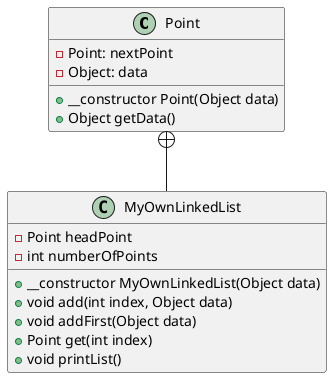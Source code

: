 @startuml

Point +-- MyOwnLinkedList

class MyOwnLinkedList {
- Point headPoint
- int numberOfPoints

+ __constructor MyOwnLinkedList(Object data)
+ void add(int index, Object data)
+ void addFirst(Object data)
+ Point get(int index)
+ void printList()
}

class Point {
- Point: nextPoint
- Object: data

+ __constructor Point(Object data)
+ Object getData()
}


@enduml